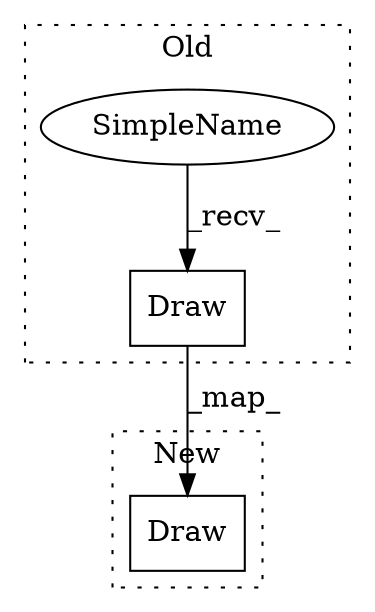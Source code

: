digraph G {
subgraph cluster0 {
1 [label="Draw" a="32" s="904,950" l="5,1" shape="box"];
3 [label="SimpleName" a="42" s="897" l="6" shape="ellipse"];
label = "Old";
style="dotted";
}
subgraph cluster1 {
2 [label="Draw" a="32" s="929,942" l="5,1" shape="box"];
label = "New";
style="dotted";
}
1 -> 2 [label="_map_"];
3 -> 1 [label="_recv_"];
}